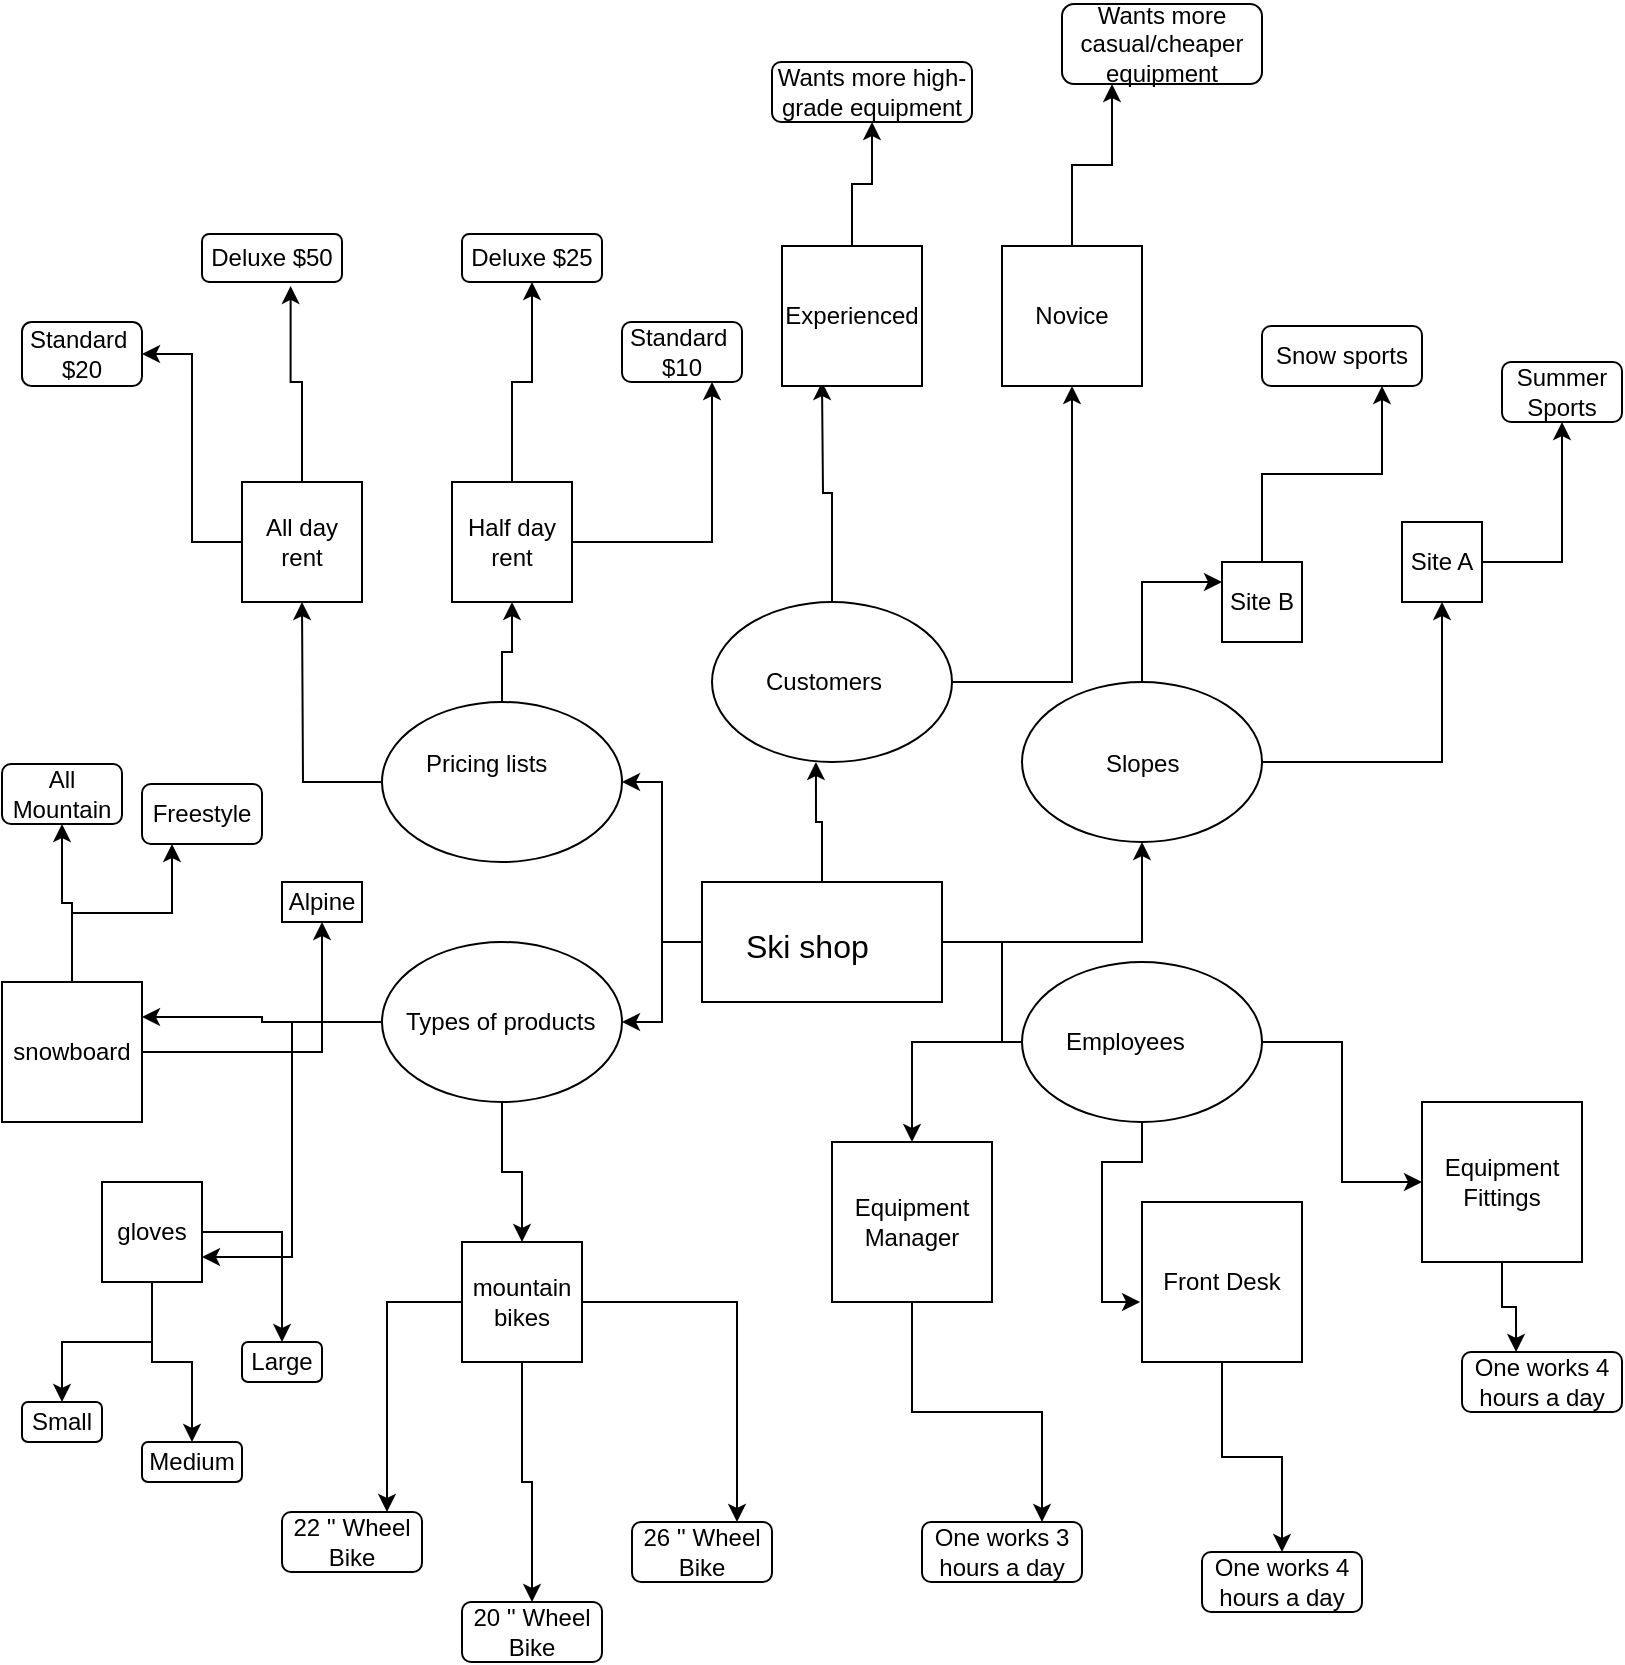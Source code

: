 <mxfile version="11.3.1" type="google" pages="1"><diagram id="WQtNv8Qmnn89VUlGtaBN" name="Page-1"><mxGraphModel dx="854" dy="1568" grid="1" gridSize="10" guides="1" tooltips="1" connect="1" arrows="1" fold="1" page="1" pageScale="1" pageWidth="850" pageHeight="1100" math="0" shadow="0"><root><mxCell id="0"/><mxCell id="1" parent="0"/><mxCell id="mhJKlW3jSxEFPXL2Rd0T-9" style="edgeStyle=orthogonalEdgeStyle;rounded=0;orthogonalLoop=1;jettySize=auto;html=1;fontFamily=Helvetica;fontSize=12;" parent="1" source="xRqOJSM3cy3n9ke8q7Qg-3" target="xRqOJSM3cy3n9ke8q7Qg-9" edge="1"><mxGeometry relative="1" as="geometry"/></mxCell><mxCell id="mhJKlW3jSxEFPXL2Rd0T-10" style="edgeStyle=orthogonalEdgeStyle;rounded=0;orthogonalLoop=1;jettySize=auto;html=1;fontFamily=Helvetica;fontSize=12;entryX=0.008;entryY=0.5;entryDx=0;entryDy=0;entryPerimeter=0;" parent="1" source="xRqOJSM3cy3n9ke8q7Qg-3" target="xRqOJSM3cy3n9ke8q7Qg-29" edge="1"><mxGeometry relative="1" as="geometry"><mxPoint x="510" y="440" as="targetPoint"/></mxGeometry></mxCell><mxCell id="mhJKlW3jSxEFPXL2Rd0T-11" style="edgeStyle=orthogonalEdgeStyle;rounded=0;orthogonalLoop=1;jettySize=auto;html=1;entryX=1;entryY=0.5;entryDx=0;entryDy=0;fontFamily=Helvetica;fontSize=12;" parent="1" source="xRqOJSM3cy3n9ke8q7Qg-3" target="xRqOJSM3cy3n9ke8q7Qg-5" edge="1"><mxGeometry relative="1" as="geometry"/></mxCell><mxCell id="mhJKlW3jSxEFPXL2Rd0T-12" style="edgeStyle=orthogonalEdgeStyle;rounded=0;orthogonalLoop=1;jettySize=auto;html=1;entryX=1;entryY=0.5;entryDx=0;entryDy=0;fontFamily=Helvetica;fontSize=12;" parent="1" source="xRqOJSM3cy3n9ke8q7Qg-3" target="xRqOJSM3cy3n9ke8q7Qg-6" edge="1"><mxGeometry relative="1" as="geometry"/></mxCell><mxCell id="mhJKlW3jSxEFPXL2Rd0T-13" style="edgeStyle=orthogonalEdgeStyle;rounded=0;orthogonalLoop=1;jettySize=auto;html=1;entryX=0.433;entryY=1;entryDx=0;entryDy=0;entryPerimeter=0;fontFamily=Helvetica;fontSize=12;" parent="1" source="xRqOJSM3cy3n9ke8q7Qg-3" target="xRqOJSM3cy3n9ke8q7Qg-8" edge="1"><mxGeometry relative="1" as="geometry"/></mxCell><mxCell id="xRqOJSM3cy3n9ke8q7Qg-3" value="" style="rounded=0;whiteSpace=wrap;html=1;fontSize=16;" parent="1" vertex="1"><mxGeometry x="360" y="360" width="120" height="60" as="geometry"/></mxCell><mxCell id="xRqOJSM3cy3n9ke8q7Qg-4" value="Ski shop&lt;br&gt;" style="text;html=1;resizable=0;points=[];autosize=1;align=left;verticalAlign=top;spacingTop=-4;fontSize=16;" parent="1" vertex="1"><mxGeometry x="380" y="380" width="80" height="20" as="geometry"/></mxCell><mxCell id="fIklAAcd2t_nFkJMBPLI-12" style="edgeStyle=orthogonalEdgeStyle;rounded=0;orthogonalLoop=1;jettySize=auto;html=1;entryX=0.5;entryY=0;entryDx=0;entryDy=0;" edge="1" parent="1" source="xRqOJSM3cy3n9ke8q7Qg-5" target="fIklAAcd2t_nFkJMBPLI-11"><mxGeometry relative="1" as="geometry"/></mxCell><mxCell id="fIklAAcd2t_nFkJMBPLI-37" style="edgeStyle=orthogonalEdgeStyle;rounded=0;orthogonalLoop=1;jettySize=auto;html=1;entryX=1;entryY=0.25;entryDx=0;entryDy=0;" edge="1" parent="1" source="xRqOJSM3cy3n9ke8q7Qg-5" target="fIklAAcd2t_nFkJMBPLI-5"><mxGeometry relative="1" as="geometry"/></mxCell><mxCell id="fIklAAcd2t_nFkJMBPLI-75" style="edgeStyle=orthogonalEdgeStyle;rounded=0;orthogonalLoop=1;jettySize=auto;html=1;entryX=1;entryY=0.75;entryDx=0;entryDy=0;" edge="1" parent="1" source="xRqOJSM3cy3n9ke8q7Qg-5" target="fIklAAcd2t_nFkJMBPLI-2"><mxGeometry relative="1" as="geometry"/></mxCell><mxCell id="xRqOJSM3cy3n9ke8q7Qg-5" value="" style="ellipse;whiteSpace=wrap;html=1;fontSize=16;" parent="1" vertex="1"><mxGeometry x="200" y="390" width="120" height="80" as="geometry"/></mxCell><mxCell id="mhJKlW3jSxEFPXL2Rd0T-4" style="edgeStyle=orthogonalEdgeStyle;rounded=0;orthogonalLoop=1;jettySize=auto;html=1;fontFamily=Helvetica;fontSize=12;entryX=1;entryY=0.5;entryDx=0;entryDy=0;" parent="1" source="xRqOJSM3cy3n9ke8q7Qg-6" edge="1"><mxGeometry relative="1" as="geometry"><mxPoint x="160" y="220" as="targetPoint"/></mxGeometry></mxCell><mxCell id="fIklAAcd2t_nFkJMBPLI-40" style="edgeStyle=orthogonalEdgeStyle;rounded=0;orthogonalLoop=1;jettySize=auto;html=1;entryX=0.5;entryY=1;entryDx=0;entryDy=0;" edge="1" parent="1" source="xRqOJSM3cy3n9ke8q7Qg-6" target="fIklAAcd2t_nFkJMBPLI-39"><mxGeometry relative="1" as="geometry"/></mxCell><mxCell id="xRqOJSM3cy3n9ke8q7Qg-6" value="" style="ellipse;whiteSpace=wrap;html=1;fontSize=16;" parent="1" vertex="1"><mxGeometry x="200" y="270" width="120" height="80" as="geometry"/></mxCell><mxCell id="mhJKlW3jSxEFPXL2Rd0T-15" style="edgeStyle=orthogonalEdgeStyle;rounded=0;orthogonalLoop=1;jettySize=auto;html=1;fontFamily=Helvetica;fontSize=12;" parent="1" source="xRqOJSM3cy3n9ke8q7Qg-8" edge="1"><mxGeometry relative="1" as="geometry"><mxPoint x="420" y="110" as="targetPoint"/></mxGeometry></mxCell><mxCell id="fIklAAcd2t_nFkJMBPLI-90" style="edgeStyle=orthogonalEdgeStyle;rounded=0;orthogonalLoop=1;jettySize=auto;html=1;entryX=0.5;entryY=1;entryDx=0;entryDy=0;" edge="1" parent="1" source="xRqOJSM3cy3n9ke8q7Qg-8" target="fIklAAcd2t_nFkJMBPLI-83"><mxGeometry relative="1" as="geometry"/></mxCell><mxCell id="xRqOJSM3cy3n9ke8q7Qg-8" value="" style="ellipse;whiteSpace=wrap;html=1;fontSize=16;" parent="1" vertex="1"><mxGeometry x="365" y="220" width="120" height="80" as="geometry"/></mxCell><mxCell id="fIklAAcd2t_nFkJMBPLI-19" style="edgeStyle=orthogonalEdgeStyle;rounded=0;orthogonalLoop=1;jettySize=auto;html=1;entryX=0;entryY=0.25;entryDx=0;entryDy=0;" edge="1" parent="1" source="xRqOJSM3cy3n9ke8q7Qg-9" target="fIklAAcd2t_nFkJMBPLI-15"><mxGeometry relative="1" as="geometry"/></mxCell><mxCell id="fIklAAcd2t_nFkJMBPLI-20" style="edgeStyle=orthogonalEdgeStyle;rounded=0;orthogonalLoop=1;jettySize=auto;html=1;entryX=0.5;entryY=1;entryDx=0;entryDy=0;" edge="1" parent="1" source="xRqOJSM3cy3n9ke8q7Qg-9" target="fIklAAcd2t_nFkJMBPLI-13"><mxGeometry relative="1" as="geometry"/></mxCell><mxCell id="xRqOJSM3cy3n9ke8q7Qg-9" value="" style="ellipse;whiteSpace=wrap;html=1;fontSize=16;" parent="1" vertex="1"><mxGeometry x="520" y="260" width="120" height="80" as="geometry"/></mxCell><mxCell id="fIklAAcd2t_nFkJMBPLI-64" style="edgeStyle=orthogonalEdgeStyle;rounded=0;orthogonalLoop=1;jettySize=auto;html=1;entryX=0.5;entryY=0;entryDx=0;entryDy=0;" edge="1" parent="1" source="xRqOJSM3cy3n9ke8q7Qg-10" target="fIklAAcd2t_nFkJMBPLI-61"><mxGeometry relative="1" as="geometry"/></mxCell><mxCell id="fIklAAcd2t_nFkJMBPLI-65" style="edgeStyle=orthogonalEdgeStyle;rounded=0;orthogonalLoop=1;jettySize=auto;html=1;entryX=-0.012;entryY=0.625;entryDx=0;entryDy=0;entryPerimeter=0;" edge="1" parent="1" source="xRqOJSM3cy3n9ke8q7Qg-10" target="fIklAAcd2t_nFkJMBPLI-60"><mxGeometry relative="1" as="geometry"/></mxCell><mxCell id="fIklAAcd2t_nFkJMBPLI-66" style="edgeStyle=orthogonalEdgeStyle;rounded=0;orthogonalLoop=1;jettySize=auto;html=1;" edge="1" parent="1" source="xRqOJSM3cy3n9ke8q7Qg-10" target="fIklAAcd2t_nFkJMBPLI-62"><mxGeometry relative="1" as="geometry"/></mxCell><mxCell id="xRqOJSM3cy3n9ke8q7Qg-10" value="" style="ellipse;whiteSpace=wrap;html=1;fontSize=16;" parent="1" vertex="1"><mxGeometry x="520" y="400" width="120" height="80" as="geometry"/></mxCell><mxCell id="xRqOJSM3cy3n9ke8q7Qg-25" value="Types of products" style="text;html=1;resizable=0;points=[];autosize=1;align=left;verticalAlign=top;spacingTop=-4;fontSize=12;fontFamily=Helvetica;" parent="1" vertex="1"><mxGeometry x="210" y="420" width="110" height="20" as="geometry"/></mxCell><mxCell id="xRqOJSM3cy3n9ke8q7Qg-26" value="Pricing lists" style="text;html=1;resizable=0;points=[];autosize=1;align=left;verticalAlign=top;spacingTop=-4;fontSize=12;fontFamily=Helvetica;" parent="1" vertex="1"><mxGeometry x="220" y="291" width="80" height="20" as="geometry"/></mxCell><mxCell id="xRqOJSM3cy3n9ke8q7Qg-27" value="Customers&amp;nbsp;&lt;br&gt;" style="text;html=1;resizable=0;points=[];autosize=1;align=left;verticalAlign=top;spacingTop=-4;fontSize=12;fontFamily=Helvetica;" parent="1" vertex="1"><mxGeometry x="390" y="250" width="80" height="20" as="geometry"/></mxCell><mxCell id="xRqOJSM3cy3n9ke8q7Qg-28" value="Slopes" style="text;html=1;resizable=0;points=[];autosize=1;align=left;verticalAlign=top;spacingTop=-4;fontSize=12;fontFamily=Helvetica;" parent="1" vertex="1"><mxGeometry x="560" y="291" width="50" height="20" as="geometry"/></mxCell><mxCell id="xRqOJSM3cy3n9ke8q7Qg-29" value="Employees&amp;nbsp;" style="text;html=1;resizable=0;points=[];autosize=1;align=left;verticalAlign=top;spacingTop=-4;fontSize=12;fontFamily=Helvetica;" parent="1" vertex="1"><mxGeometry x="540" y="430" width="80" height="20" as="geometry"/></mxCell><mxCell id="fIklAAcd2t_nFkJMBPLI-71" style="edgeStyle=orthogonalEdgeStyle;rounded=0;orthogonalLoop=1;jettySize=auto;html=1;" edge="1" parent="1" source="fIklAAcd2t_nFkJMBPLI-2" target="fIklAAcd2t_nFkJMBPLI-67"><mxGeometry relative="1" as="geometry"/></mxCell><mxCell id="fIklAAcd2t_nFkJMBPLI-72" style="edgeStyle=orthogonalEdgeStyle;rounded=0;orthogonalLoop=1;jettySize=auto;html=1;" edge="1" parent="1" source="fIklAAcd2t_nFkJMBPLI-2" target="fIklAAcd2t_nFkJMBPLI-68"><mxGeometry relative="1" as="geometry"/></mxCell><mxCell id="fIklAAcd2t_nFkJMBPLI-74" style="edgeStyle=orthogonalEdgeStyle;rounded=0;orthogonalLoop=1;jettySize=auto;html=1;entryX=0.5;entryY=0;entryDx=0;entryDy=0;" edge="1" parent="1" source="fIklAAcd2t_nFkJMBPLI-2" target="fIklAAcd2t_nFkJMBPLI-69"><mxGeometry relative="1" as="geometry"/></mxCell><mxCell id="fIklAAcd2t_nFkJMBPLI-2" value="gloves" style="whiteSpace=wrap;html=1;aspect=fixed;" vertex="1" parent="1"><mxGeometry x="60" y="510" width="50" height="50" as="geometry"/></mxCell><mxCell id="fIklAAcd2t_nFkJMBPLI-3" style="edgeStyle=orthogonalEdgeStyle;rounded=0;orthogonalLoop=1;jettySize=auto;html=1;exitX=0.5;exitY=1;exitDx=0;exitDy=0;" edge="1" parent="1" source="fIklAAcd2t_nFkJMBPLI-2" target="fIklAAcd2t_nFkJMBPLI-2"><mxGeometry relative="1" as="geometry"/></mxCell><mxCell id="fIklAAcd2t_nFkJMBPLI-32" style="edgeStyle=orthogonalEdgeStyle;rounded=0;orthogonalLoop=1;jettySize=auto;html=1;" edge="1" parent="1" source="fIklAAcd2t_nFkJMBPLI-5" target="fIklAAcd2t_nFkJMBPLI-27"><mxGeometry relative="1" as="geometry"/></mxCell><mxCell id="fIklAAcd2t_nFkJMBPLI-33" style="edgeStyle=orthogonalEdgeStyle;rounded=0;orthogonalLoop=1;jettySize=auto;html=1;entryX=0.25;entryY=1;entryDx=0;entryDy=0;" edge="1" parent="1" source="fIklAAcd2t_nFkJMBPLI-5" target="fIklAAcd2t_nFkJMBPLI-29"><mxGeometry relative="1" as="geometry"/></mxCell><mxCell id="fIklAAcd2t_nFkJMBPLI-35" style="edgeStyle=orthogonalEdgeStyle;rounded=0;orthogonalLoop=1;jettySize=auto;html=1;entryX=0.5;entryY=1;entryDx=0;entryDy=0;" edge="1" parent="1" source="fIklAAcd2t_nFkJMBPLI-5" target="fIklAAcd2t_nFkJMBPLI-28"><mxGeometry relative="1" as="geometry"/></mxCell><mxCell id="fIklAAcd2t_nFkJMBPLI-5" value="snowboard" style="whiteSpace=wrap;html=1;aspect=fixed;" vertex="1" parent="1"><mxGeometry x="10" y="410" width="70" height="70" as="geometry"/></mxCell><mxCell id="fIklAAcd2t_nFkJMBPLI-79" style="edgeStyle=orthogonalEdgeStyle;rounded=0;orthogonalLoop=1;jettySize=auto;html=1;entryX=0.75;entryY=0;entryDx=0;entryDy=0;" edge="1" parent="1" source="fIklAAcd2t_nFkJMBPLI-11" target="fIklAAcd2t_nFkJMBPLI-77"><mxGeometry relative="1" as="geometry"/></mxCell><mxCell id="fIklAAcd2t_nFkJMBPLI-80" style="edgeStyle=orthogonalEdgeStyle;rounded=0;orthogonalLoop=1;jettySize=auto;html=1;" edge="1" parent="1" source="fIklAAcd2t_nFkJMBPLI-11" target="fIklAAcd2t_nFkJMBPLI-78"><mxGeometry relative="1" as="geometry"/></mxCell><mxCell id="fIklAAcd2t_nFkJMBPLI-81" style="edgeStyle=orthogonalEdgeStyle;rounded=0;orthogonalLoop=1;jettySize=auto;html=1;entryX=0.75;entryY=0;entryDx=0;entryDy=0;" edge="1" parent="1" source="fIklAAcd2t_nFkJMBPLI-11" target="fIklAAcd2t_nFkJMBPLI-76"><mxGeometry relative="1" as="geometry"/></mxCell><mxCell id="fIklAAcd2t_nFkJMBPLI-11" value="mountain bikes" style="whiteSpace=wrap;html=1;aspect=fixed;" vertex="1" parent="1"><mxGeometry x="240" y="540" width="60" height="60" as="geometry"/></mxCell><mxCell id="fIklAAcd2t_nFkJMBPLI-53" style="edgeStyle=orthogonalEdgeStyle;rounded=0;orthogonalLoop=1;jettySize=auto;html=1;" edge="1" parent="1" source="fIklAAcd2t_nFkJMBPLI-13" target="fIklAAcd2t_nFkJMBPLI-52"><mxGeometry relative="1" as="geometry"/></mxCell><mxCell id="fIklAAcd2t_nFkJMBPLI-13" value="Site A" style="whiteSpace=wrap;html=1;aspect=fixed;" vertex="1" parent="1"><mxGeometry x="710" y="180" width="40" height="40" as="geometry"/></mxCell><mxCell id="fIklAAcd2t_nFkJMBPLI-56" style="edgeStyle=orthogonalEdgeStyle;rounded=0;orthogonalLoop=1;jettySize=auto;html=1;entryX=0.75;entryY=1;entryDx=0;entryDy=0;" edge="1" parent="1" source="fIklAAcd2t_nFkJMBPLI-15" target="fIklAAcd2t_nFkJMBPLI-55"><mxGeometry relative="1" as="geometry"/></mxCell><mxCell id="fIklAAcd2t_nFkJMBPLI-15" value="Site B" style="whiteSpace=wrap;html=1;aspect=fixed;" vertex="1" parent="1"><mxGeometry x="620" y="200" width="40" height="40" as="geometry"/></mxCell><mxCell id="fIklAAcd2t_nFkJMBPLI-27" value="All Mountain" style="rounded=1;whiteSpace=wrap;html=1;" vertex="1" parent="1"><mxGeometry x="10" y="301" width="60" height="30" as="geometry"/></mxCell><mxCell id="fIklAAcd2t_nFkJMBPLI-28" value="Alpine" style="rounded=1;whiteSpace=wrap;html=1;arcSize=0;" vertex="1" parent="1"><mxGeometry x="150" y="360" width="40" height="20" as="geometry"/></mxCell><mxCell id="fIklAAcd2t_nFkJMBPLI-29" value="Freestyle" style="rounded=1;whiteSpace=wrap;html=1;" vertex="1" parent="1"><mxGeometry x="80" y="311" width="60" height="30" as="geometry"/></mxCell><mxCell id="fIklAAcd2t_nFkJMBPLI-43" style="edgeStyle=orthogonalEdgeStyle;rounded=0;orthogonalLoop=1;jettySize=auto;html=1;entryX=1;entryY=0.5;entryDx=0;entryDy=0;" edge="1" parent="1" source="fIklAAcd2t_nFkJMBPLI-38" target="fIklAAcd2t_nFkJMBPLI-41"><mxGeometry relative="1" as="geometry"/></mxCell><mxCell id="fIklAAcd2t_nFkJMBPLI-49" style="edgeStyle=orthogonalEdgeStyle;rounded=0;orthogonalLoop=1;jettySize=auto;html=1;entryX=0.633;entryY=1.083;entryDx=0;entryDy=0;entryPerimeter=0;" edge="1" parent="1" source="fIklAAcd2t_nFkJMBPLI-38" target="fIklAAcd2t_nFkJMBPLI-47"><mxGeometry relative="1" as="geometry"/></mxCell><mxCell id="fIklAAcd2t_nFkJMBPLI-38" value="All day rent" style="whiteSpace=wrap;html=1;aspect=fixed;" vertex="1" parent="1"><mxGeometry x="130" y="160" width="60" height="60" as="geometry"/></mxCell><mxCell id="fIklAAcd2t_nFkJMBPLI-44" style="edgeStyle=orthogonalEdgeStyle;rounded=0;orthogonalLoop=1;jettySize=auto;html=1;entryX=0.75;entryY=1;entryDx=0;entryDy=0;" edge="1" parent="1" source="fIklAAcd2t_nFkJMBPLI-39" target="fIklAAcd2t_nFkJMBPLI-42"><mxGeometry relative="1" as="geometry"/></mxCell><mxCell id="fIklAAcd2t_nFkJMBPLI-50" style="edgeStyle=orthogonalEdgeStyle;rounded=0;orthogonalLoop=1;jettySize=auto;html=1;entryX=0.5;entryY=1;entryDx=0;entryDy=0;" edge="1" parent="1" source="fIklAAcd2t_nFkJMBPLI-39" target="fIklAAcd2t_nFkJMBPLI-48"><mxGeometry relative="1" as="geometry"/></mxCell><mxCell id="fIklAAcd2t_nFkJMBPLI-39" value="Half day rent" style="whiteSpace=wrap;html=1;aspect=fixed;" vertex="1" parent="1"><mxGeometry x="235" y="160" width="60" height="60" as="geometry"/></mxCell><mxCell id="fIklAAcd2t_nFkJMBPLI-41" value="Standard&amp;nbsp; $20" style="rounded=1;whiteSpace=wrap;html=1;" vertex="1" parent="1"><mxGeometry x="20" y="80" width="60" height="32" as="geometry"/></mxCell><mxCell id="fIklAAcd2t_nFkJMBPLI-42" value="Standard&amp;nbsp; $10" style="rounded=1;whiteSpace=wrap;html=1;" vertex="1" parent="1"><mxGeometry x="320" y="80" width="60" height="30" as="geometry"/></mxCell><mxCell id="fIklAAcd2t_nFkJMBPLI-47" value="Deluxe $50" style="rounded=1;whiteSpace=wrap;html=1;" vertex="1" parent="1"><mxGeometry x="110" y="36" width="70" height="24" as="geometry"/></mxCell><mxCell id="fIklAAcd2t_nFkJMBPLI-48" value="Deluxe $25" style="rounded=1;whiteSpace=wrap;html=1;" vertex="1" parent="1"><mxGeometry x="240" y="36" width="70" height="24" as="geometry"/></mxCell><mxCell id="fIklAAcd2t_nFkJMBPLI-52" value="Summer Sports" style="rounded=1;whiteSpace=wrap;html=1;" vertex="1" parent="1"><mxGeometry x="760" y="100" width="60" height="30" as="geometry"/></mxCell><mxCell id="fIklAAcd2t_nFkJMBPLI-55" value="Snow sports" style="rounded=1;whiteSpace=wrap;html=1;" vertex="1" parent="1"><mxGeometry x="640" y="82" width="80" height="30" as="geometry"/></mxCell><mxCell id="fIklAAcd2t_nFkJMBPLI-96" style="edgeStyle=orthogonalEdgeStyle;rounded=0;orthogonalLoop=1;jettySize=auto;html=1;" edge="1" parent="1" source="fIklAAcd2t_nFkJMBPLI-60" target="fIklAAcd2t_nFkJMBPLI-93"><mxGeometry relative="1" as="geometry"/></mxCell><mxCell id="fIklAAcd2t_nFkJMBPLI-60" value="Front Desk" style="whiteSpace=wrap;html=1;aspect=fixed;" vertex="1" parent="1"><mxGeometry x="580" y="520" width="80" height="80" as="geometry"/></mxCell><mxCell id="fIklAAcd2t_nFkJMBPLI-95" style="edgeStyle=orthogonalEdgeStyle;rounded=0;orthogonalLoop=1;jettySize=auto;html=1;entryX=0.75;entryY=0;entryDx=0;entryDy=0;" edge="1" parent="1" source="fIklAAcd2t_nFkJMBPLI-61" target="fIklAAcd2t_nFkJMBPLI-92"><mxGeometry relative="1" as="geometry"/></mxCell><mxCell id="fIklAAcd2t_nFkJMBPLI-61" value="Equipment Manager" style="whiteSpace=wrap;html=1;aspect=fixed;" vertex="1" parent="1"><mxGeometry x="425" y="490" width="80" height="80" as="geometry"/></mxCell><mxCell id="fIklAAcd2t_nFkJMBPLI-97" style="edgeStyle=orthogonalEdgeStyle;rounded=0;orthogonalLoop=1;jettySize=auto;html=1;entryX=0.338;entryY=0;entryDx=0;entryDy=0;entryPerimeter=0;" edge="1" parent="1" source="fIklAAcd2t_nFkJMBPLI-62" target="fIklAAcd2t_nFkJMBPLI-94"><mxGeometry relative="1" as="geometry"/></mxCell><mxCell id="fIklAAcd2t_nFkJMBPLI-62" value="Equipment Fittings" style="whiteSpace=wrap;html=1;aspect=fixed;" vertex="1" parent="1"><mxGeometry x="720" y="470" width="80" height="80" as="geometry"/></mxCell><mxCell id="fIklAAcd2t_nFkJMBPLI-67" value="Small" style="rounded=1;whiteSpace=wrap;html=1;" vertex="1" parent="1"><mxGeometry x="20" y="620" width="40" height="20" as="geometry"/></mxCell><mxCell id="fIklAAcd2t_nFkJMBPLI-68" value="Medium" style="rounded=1;whiteSpace=wrap;html=1;" vertex="1" parent="1"><mxGeometry x="80" y="640" width="50" height="20" as="geometry"/></mxCell><mxCell id="fIklAAcd2t_nFkJMBPLI-69" value="Large" style="rounded=1;whiteSpace=wrap;html=1;" vertex="1" parent="1"><mxGeometry x="130" y="590" width="40" height="20" as="geometry"/></mxCell><mxCell id="fIklAAcd2t_nFkJMBPLI-76" value="26 '' Wheel Bike" style="rounded=1;whiteSpace=wrap;html=1;" vertex="1" parent="1"><mxGeometry x="325" y="680" width="70" height="30" as="geometry"/></mxCell><mxCell id="fIklAAcd2t_nFkJMBPLI-77" value="22 '' Wheel Bike" style="rounded=1;whiteSpace=wrap;html=1;" vertex="1" parent="1"><mxGeometry x="150" y="675" width="70" height="30" as="geometry"/></mxCell><mxCell id="fIklAAcd2t_nFkJMBPLI-78" value="20 '' Wheel Bike" style="rounded=1;whiteSpace=wrap;html=1;" vertex="1" parent="1"><mxGeometry x="240" y="720" width="70" height="30" as="geometry"/></mxCell><mxCell id="fIklAAcd2t_nFkJMBPLI-88" style="edgeStyle=orthogonalEdgeStyle;rounded=0;orthogonalLoop=1;jettySize=auto;html=1;" edge="1" parent="1" source="fIklAAcd2t_nFkJMBPLI-82" target="fIklAAcd2t_nFkJMBPLI-86"><mxGeometry relative="1" as="geometry"/></mxCell><mxCell id="fIklAAcd2t_nFkJMBPLI-82" value="Experienced" style="whiteSpace=wrap;html=1;aspect=fixed;" vertex="1" parent="1"><mxGeometry x="400" y="42" width="70" height="70" as="geometry"/></mxCell><mxCell id="fIklAAcd2t_nFkJMBPLI-91" style="edgeStyle=orthogonalEdgeStyle;rounded=0;orthogonalLoop=1;jettySize=auto;html=1;entryX=0.25;entryY=1;entryDx=0;entryDy=0;" edge="1" parent="1" source="fIklAAcd2t_nFkJMBPLI-83" target="fIklAAcd2t_nFkJMBPLI-87"><mxGeometry relative="1" as="geometry"/></mxCell><mxCell id="fIklAAcd2t_nFkJMBPLI-83" value="Novice" style="whiteSpace=wrap;html=1;aspect=fixed;" vertex="1" parent="1"><mxGeometry x="510" y="42" width="70" height="70" as="geometry"/></mxCell><mxCell id="fIklAAcd2t_nFkJMBPLI-86" value="Wants more high-grade equipment" style="rounded=1;whiteSpace=wrap;html=1;" vertex="1" parent="1"><mxGeometry x="395" y="-50" width="100" height="30" as="geometry"/></mxCell><mxCell id="fIklAAcd2t_nFkJMBPLI-87" value="Wants more casual/cheaper equipment" style="rounded=1;whiteSpace=wrap;html=1;" vertex="1" parent="1"><mxGeometry x="540" y="-79" width="100" height="40" as="geometry"/></mxCell><mxCell id="fIklAAcd2t_nFkJMBPLI-92" value="One works 3 hours a day" style="rounded=1;whiteSpace=wrap;html=1;" vertex="1" parent="1"><mxGeometry x="470" y="680" width="80" height="30" as="geometry"/></mxCell><mxCell id="fIklAAcd2t_nFkJMBPLI-93" value="One works 4 hours a day" style="rounded=1;whiteSpace=wrap;html=1;" vertex="1" parent="1"><mxGeometry x="610" y="695" width="80" height="30" as="geometry"/></mxCell><mxCell id="fIklAAcd2t_nFkJMBPLI-94" value="One works 4 hours a day" style="rounded=1;whiteSpace=wrap;html=1;" vertex="1" parent="1"><mxGeometry x="740" y="595" width="80" height="30" as="geometry"/></mxCell></root></mxGraphModel></diagram></mxfile>